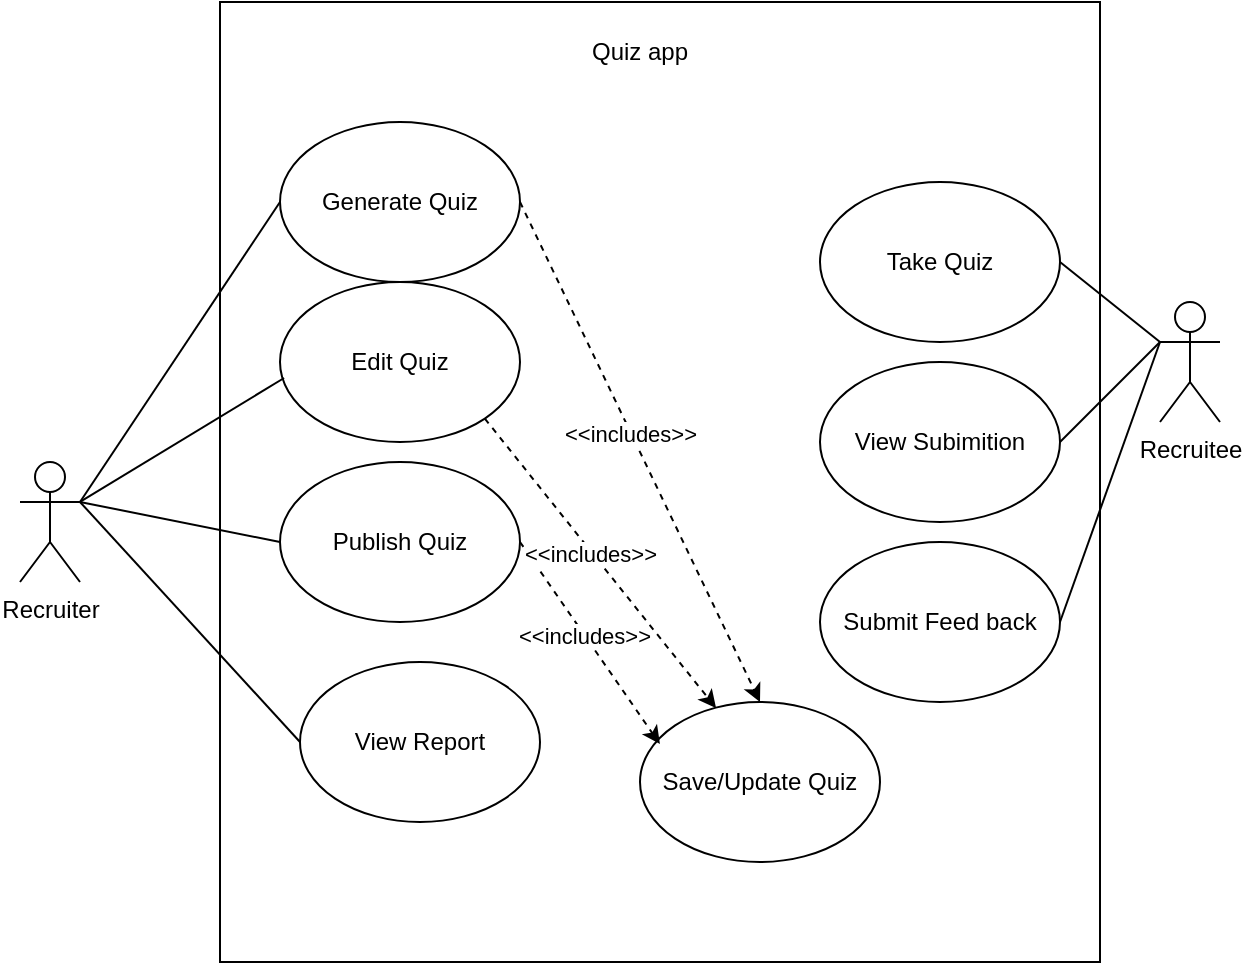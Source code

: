 <mxfile version="24.7.17">
  <diagram name="Page-1" id="zndZgjFLslJvmz3W1zZU">
    <mxGraphModel dx="1098" dy="988" grid="1" gridSize="10" guides="1" tooltips="1" connect="1" arrows="1" fold="1" page="1" pageScale="1" pageWidth="850" pageHeight="1100" math="0" shadow="0">
      <root>
        <mxCell id="0" />
        <mxCell id="1" parent="0" />
        <mxCell id="o4oMkmYJ9_egQiQ2ApSp-1" value="Recruiter" style="shape=umlActor;verticalLabelPosition=bottom;verticalAlign=top;html=1;outlineConnect=0;" parent="1" vertex="1">
          <mxGeometry x="100" y="310" width="30" height="60" as="geometry" />
        </mxCell>
        <mxCell id="o4oMkmYJ9_egQiQ2ApSp-2" value="Recruitee" style="shape=umlActor;verticalLabelPosition=bottom;verticalAlign=top;html=1;outlineConnect=0;" parent="1" vertex="1">
          <mxGeometry x="670" y="230" width="30" height="60" as="geometry" />
        </mxCell>
        <mxCell id="o4oMkmYJ9_egQiQ2ApSp-3" value="" style="rounded=0;whiteSpace=wrap;html=1;" parent="1" vertex="1">
          <mxGeometry x="200" y="80" width="440" height="480" as="geometry" />
        </mxCell>
        <mxCell id="o4oMkmYJ9_egQiQ2ApSp-4" value="Generate Quiz" style="ellipse;whiteSpace=wrap;html=1;" parent="1" vertex="1">
          <mxGeometry x="230" y="140" width="120" height="80" as="geometry" />
        </mxCell>
        <mxCell id="o4oMkmYJ9_egQiQ2ApSp-5" value="Edit Quiz" style="ellipse;whiteSpace=wrap;html=1;" parent="1" vertex="1">
          <mxGeometry x="230" y="220" width="120" height="80" as="geometry" />
        </mxCell>
        <mxCell id="o4oMkmYJ9_egQiQ2ApSp-6" value="Publish Quiz" style="ellipse;whiteSpace=wrap;html=1;" parent="1" vertex="1">
          <mxGeometry x="230" y="310" width="120" height="80" as="geometry" />
        </mxCell>
        <mxCell id="o4oMkmYJ9_egQiQ2ApSp-8" value="" style="endArrow=none;html=1;rounded=0;exitX=1;exitY=0.333;exitDx=0;exitDy=0;exitPerimeter=0;entryX=0;entryY=0.5;entryDx=0;entryDy=0;" parent="1" source="o4oMkmYJ9_egQiQ2ApSp-1" target="o4oMkmYJ9_egQiQ2ApSp-4" edge="1">
          <mxGeometry width="50" height="50" relative="1" as="geometry">
            <mxPoint x="150" y="320" as="sourcePoint" />
            <mxPoint x="450" y="480" as="targetPoint" />
          </mxGeometry>
        </mxCell>
        <mxCell id="o4oMkmYJ9_egQiQ2ApSp-10" value="Quiz app" style="text;html=1;align=center;verticalAlign=middle;whiteSpace=wrap;rounded=0;" parent="1" vertex="1">
          <mxGeometry x="380" y="90" width="60" height="30" as="geometry" />
        </mxCell>
        <mxCell id="o4oMkmYJ9_egQiQ2ApSp-11" value="Take Quiz" style="ellipse;whiteSpace=wrap;html=1;" parent="1" vertex="1">
          <mxGeometry x="500" y="170" width="120" height="80" as="geometry" />
        </mxCell>
        <mxCell id="o4oMkmYJ9_egQiQ2ApSp-12" value="View Report" style="ellipse;whiteSpace=wrap;html=1;" parent="1" vertex="1">
          <mxGeometry x="240" y="410" width="120" height="80" as="geometry" />
        </mxCell>
        <mxCell id="o4oMkmYJ9_egQiQ2ApSp-13" value="Save/Update Quiz" style="ellipse;whiteSpace=wrap;html=1;" parent="1" vertex="1">
          <mxGeometry x="410" y="430" width="120" height="80" as="geometry" />
        </mxCell>
        <mxCell id="o4oMkmYJ9_egQiQ2ApSp-15" value="View Subimition" style="ellipse;whiteSpace=wrap;html=1;" parent="1" vertex="1">
          <mxGeometry x="500" y="260" width="120" height="80" as="geometry" />
        </mxCell>
        <mxCell id="o4oMkmYJ9_egQiQ2ApSp-16" value="" style="endArrow=none;html=1;rounded=0;exitX=1;exitY=0.333;exitDx=0;exitDy=0;exitPerimeter=0;entryX=0.017;entryY=0.6;entryDx=0;entryDy=0;entryPerimeter=0;" parent="1" source="o4oMkmYJ9_egQiQ2ApSp-1" target="o4oMkmYJ9_egQiQ2ApSp-5" edge="1">
          <mxGeometry width="50" height="50" relative="1" as="geometry">
            <mxPoint x="180" y="220" as="sourcePoint" />
            <mxPoint x="230" y="220" as="targetPoint" />
          </mxGeometry>
        </mxCell>
        <mxCell id="o4oMkmYJ9_egQiQ2ApSp-17" value="" style="endArrow=none;html=1;rounded=0;exitX=1;exitY=0.333;exitDx=0;exitDy=0;exitPerimeter=0;entryX=0;entryY=0.5;entryDx=0;entryDy=0;" parent="1" source="o4oMkmYJ9_egQiQ2ApSp-1" target="o4oMkmYJ9_egQiQ2ApSp-6" edge="1">
          <mxGeometry width="50" height="50" relative="1" as="geometry">
            <mxPoint x="140" y="340" as="sourcePoint" />
            <mxPoint x="242" y="318" as="targetPoint" />
          </mxGeometry>
        </mxCell>
        <mxCell id="o4oMkmYJ9_egQiQ2ApSp-18" value="" style="endArrow=none;html=1;rounded=0;exitX=1;exitY=0.333;exitDx=0;exitDy=0;exitPerimeter=0;entryX=0;entryY=0.5;entryDx=0;entryDy=0;" parent="1" source="o4oMkmYJ9_egQiQ2ApSp-1" target="o4oMkmYJ9_egQiQ2ApSp-12" edge="1">
          <mxGeometry width="50" height="50" relative="1" as="geometry">
            <mxPoint x="140" y="340" as="sourcePoint" />
            <mxPoint x="240" y="410" as="targetPoint" />
          </mxGeometry>
        </mxCell>
        <mxCell id="o4oMkmYJ9_egQiQ2ApSp-19" value="Submit Feed back" style="ellipse;whiteSpace=wrap;html=1;" parent="1" vertex="1">
          <mxGeometry x="500" y="350" width="120" height="80" as="geometry" />
        </mxCell>
        <mxCell id="o4oMkmYJ9_egQiQ2ApSp-21" value="" style="endArrow=classic;html=1;rounded=0;exitX=1;exitY=0.5;exitDx=0;exitDy=0;entryX=0.5;entryY=0;entryDx=0;entryDy=0;dashed=1;" parent="1" source="o4oMkmYJ9_egQiQ2ApSp-4" target="o4oMkmYJ9_egQiQ2ApSp-13" edge="1">
          <mxGeometry width="50" height="50" relative="1" as="geometry">
            <mxPoint x="400" y="530" as="sourcePoint" />
            <mxPoint x="450" y="480" as="targetPoint" />
          </mxGeometry>
        </mxCell>
        <mxCell id="o4oMkmYJ9_egQiQ2ApSp-22" value="&amp;lt;&amp;lt;includes&amp;gt;&amp;gt;" style="edgeLabel;html=1;align=center;verticalAlign=middle;resizable=0;points=[];" parent="o4oMkmYJ9_egQiQ2ApSp-21" vertex="1" connectable="0">
          <mxGeometry x="-0.077" y="-1" relative="1" as="geometry">
            <mxPoint as="offset" />
          </mxGeometry>
        </mxCell>
        <mxCell id="o4oMkmYJ9_egQiQ2ApSp-25" value="" style="endArrow=classic;html=1;rounded=0;exitX=1;exitY=0.5;exitDx=0;exitDy=0;dashed=1;entryX=0.083;entryY=0.263;entryDx=0;entryDy=0;entryPerimeter=0;" parent="1" source="o4oMkmYJ9_egQiQ2ApSp-6" target="o4oMkmYJ9_egQiQ2ApSp-13" edge="1">
          <mxGeometry width="50" height="50" relative="1" as="geometry">
            <mxPoint x="360" y="220" as="sourcePoint" />
            <mxPoint x="410" y="460" as="targetPoint" />
          </mxGeometry>
        </mxCell>
        <mxCell id="o4oMkmYJ9_egQiQ2ApSp-26" value="&amp;lt;&amp;lt;includes&amp;gt;&amp;gt;" style="edgeLabel;html=1;align=center;verticalAlign=middle;resizable=0;points=[];" parent="o4oMkmYJ9_egQiQ2ApSp-25" vertex="1" connectable="0">
          <mxGeometry x="-0.077" y="-1" relative="1" as="geometry">
            <mxPoint as="offset" />
          </mxGeometry>
        </mxCell>
        <mxCell id="o4oMkmYJ9_egQiQ2ApSp-28" value="" style="endArrow=classic;html=1;rounded=0;exitX=1;exitY=1;exitDx=0;exitDy=0;entryX=0.317;entryY=0.038;entryDx=0;entryDy=0;dashed=1;entryPerimeter=0;" parent="1" source="o4oMkmYJ9_egQiQ2ApSp-5" target="o4oMkmYJ9_egQiQ2ApSp-13" edge="1">
          <mxGeometry width="50" height="50" relative="1" as="geometry">
            <mxPoint x="360" y="410" as="sourcePoint" />
            <mxPoint x="450" y="380" as="targetPoint" />
          </mxGeometry>
        </mxCell>
        <mxCell id="o4oMkmYJ9_egQiQ2ApSp-29" value="&amp;lt;&amp;lt;includes&amp;gt;&amp;gt;" style="edgeLabel;html=1;align=center;verticalAlign=middle;resizable=0;points=[];" parent="o4oMkmYJ9_egQiQ2ApSp-28" vertex="1" connectable="0">
          <mxGeometry x="-0.077" y="-1" relative="1" as="geometry">
            <mxPoint as="offset" />
          </mxGeometry>
        </mxCell>
        <mxCell id="o4oMkmYJ9_egQiQ2ApSp-30" value="" style="endArrow=none;html=1;rounded=0;exitX=0;exitY=0.333;exitDx=0;exitDy=0;exitPerimeter=0;entryX=1;entryY=0.5;entryDx=0;entryDy=0;" parent="1" source="o4oMkmYJ9_egQiQ2ApSp-2" target="o4oMkmYJ9_egQiQ2ApSp-11" edge="1">
          <mxGeometry width="50" height="50" relative="1" as="geometry">
            <mxPoint x="140" y="340" as="sourcePoint" />
            <mxPoint x="240" y="190" as="targetPoint" />
          </mxGeometry>
        </mxCell>
        <mxCell id="o4oMkmYJ9_egQiQ2ApSp-31" value="" style="endArrow=none;html=1;rounded=0;entryX=1;entryY=0.5;entryDx=0;entryDy=0;" parent="1" target="o4oMkmYJ9_egQiQ2ApSp-19" edge="1">
          <mxGeometry width="50" height="50" relative="1" as="geometry">
            <mxPoint x="670" y="250" as="sourcePoint" />
            <mxPoint x="620" y="390" as="targetPoint" />
          </mxGeometry>
        </mxCell>
        <mxCell id="o4oMkmYJ9_egQiQ2ApSp-32" value="" style="endArrow=none;html=1;rounded=0;entryX=1;entryY=0.5;entryDx=0;entryDy=0;" parent="1" target="o4oMkmYJ9_egQiQ2ApSp-15" edge="1">
          <mxGeometry width="50" height="50" relative="1" as="geometry">
            <mxPoint x="670" y="250" as="sourcePoint" />
            <mxPoint x="630" y="310" as="targetPoint" />
          </mxGeometry>
        </mxCell>
      </root>
    </mxGraphModel>
  </diagram>
</mxfile>
